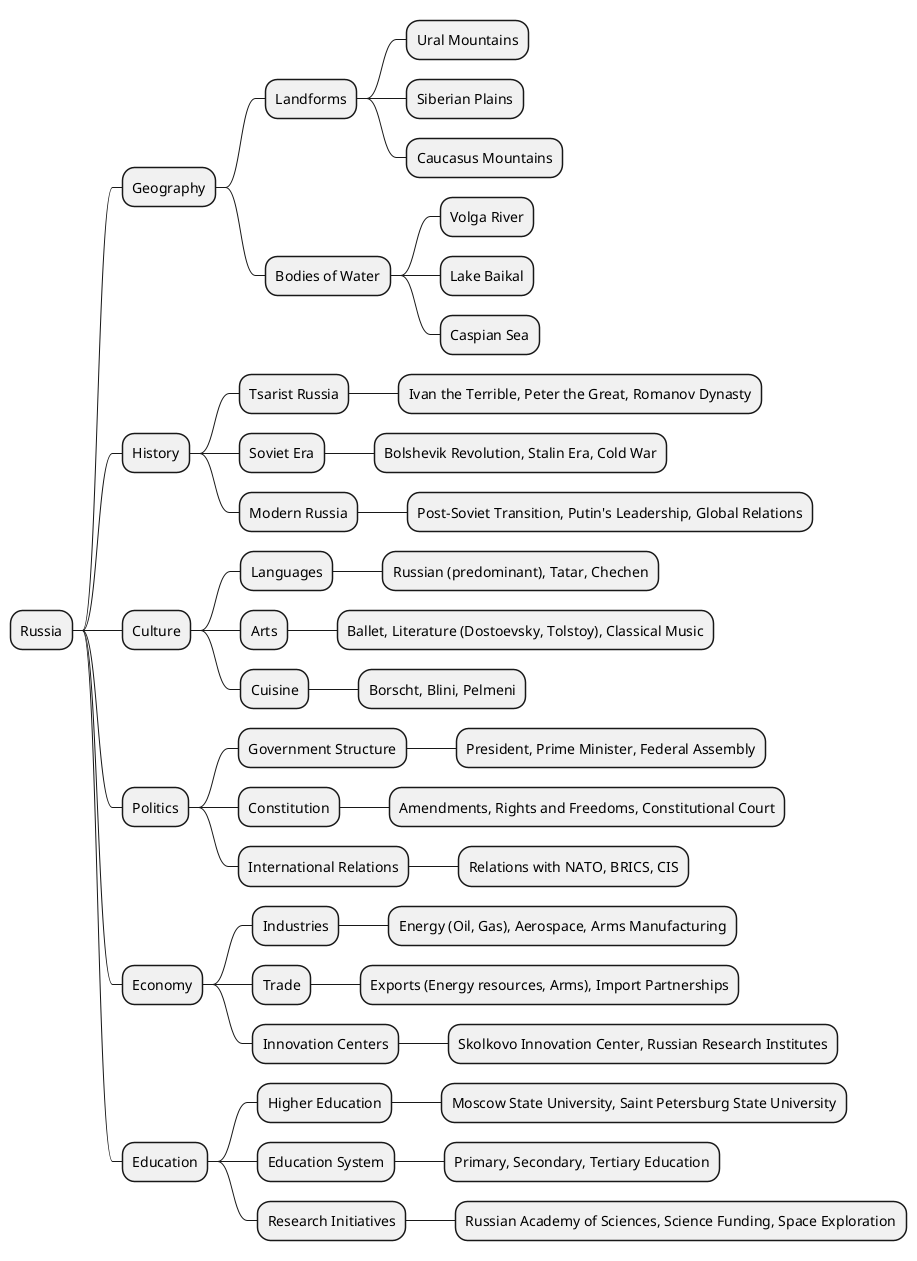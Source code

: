 @startmindmap

* Russia
** Geography
*** Landforms
**** Ural Mountains
**** Siberian Plains
**** Caucasus Mountains
*** Bodies of Water
**** Volga River
**** Lake Baikal
**** Caspian Sea
** History
*** Tsarist Russia
**** Ivan the Terrible, Peter the Great, Romanov Dynasty
*** Soviet Era
**** Bolshevik Revolution, Stalin Era, Cold War
*** Modern Russia
**** Post-Soviet Transition, Putin's Leadership, Global Relations
** Culture
*** Languages
**** Russian (predominant), Tatar, Chechen
*** Arts
**** Ballet, Literature (Dostoevsky, Tolstoy), Classical Music
*** Cuisine
**** Borscht, Blini, Pelmeni
** Politics
*** Government Structure
**** President, Prime Minister, Federal Assembly
*** Constitution
**** Amendments, Rights and Freedoms, Constitutional Court
*** International Relations
**** Relations with NATO, BRICS, CIS
** Economy
*** Industries
**** Energy (Oil, Gas), Aerospace, Arms Manufacturing
*** Trade
**** Exports (Energy resources, Arms), Import Partnerships
*** Innovation Centers
**** Skolkovo Innovation Center, Russian Research Institutes
** Education
*** Higher Education
**** Moscow State University, Saint Petersburg State University
*** Education System
**** Primary, Secondary, Tertiary Education
*** Research Initiatives
**** Russian Academy of Sciences, Science Funding, Space Exploration

@endmindmap
